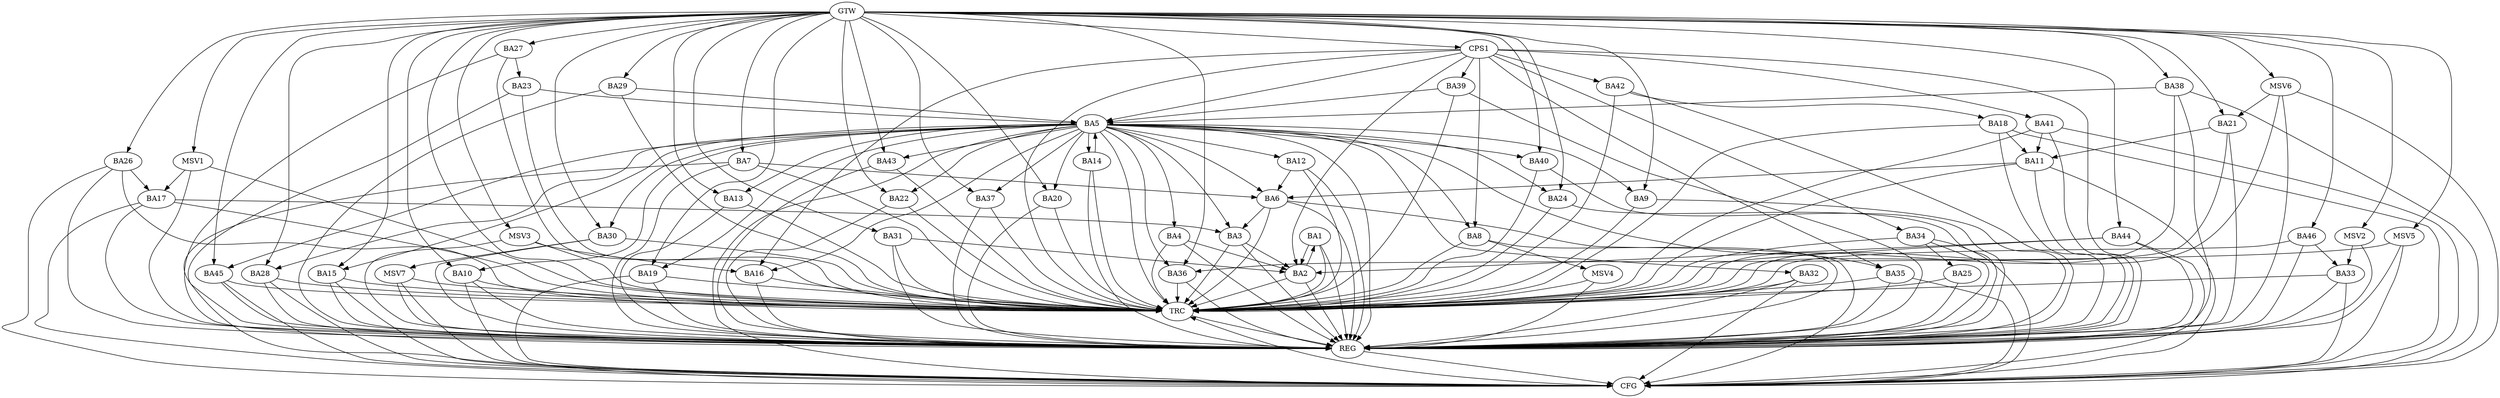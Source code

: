 strict digraph G {
  BA1 [ label="BA1" ];
  BA2 [ label="BA2" ];
  BA3 [ label="BA3" ];
  BA4 [ label="BA4" ];
  BA5 [ label="BA5" ];
  BA6 [ label="BA6" ];
  BA7 [ label="BA7" ];
  BA8 [ label="BA8" ];
  BA9 [ label="BA9" ];
  BA10 [ label="BA10" ];
  BA11 [ label="BA11" ];
  BA12 [ label="BA12" ];
  BA13 [ label="BA13" ];
  BA14 [ label="BA14" ];
  BA15 [ label="BA15" ];
  BA16 [ label="BA16" ];
  BA17 [ label="BA17" ];
  BA18 [ label="BA18" ];
  BA19 [ label="BA19" ];
  BA20 [ label="BA20" ];
  BA21 [ label="BA21" ];
  BA22 [ label="BA22" ];
  BA23 [ label="BA23" ];
  BA24 [ label="BA24" ];
  BA25 [ label="BA25" ];
  BA26 [ label="BA26" ];
  BA27 [ label="BA27" ];
  BA28 [ label="BA28" ];
  BA29 [ label="BA29" ];
  BA30 [ label="BA30" ];
  BA31 [ label="BA31" ];
  BA32 [ label="BA32" ];
  BA33 [ label="BA33" ];
  BA34 [ label="BA34" ];
  BA35 [ label="BA35" ];
  BA36 [ label="BA36" ];
  BA37 [ label="BA37" ];
  BA38 [ label="BA38" ];
  BA39 [ label="BA39" ];
  BA40 [ label="BA40" ];
  BA41 [ label="BA41" ];
  BA42 [ label="BA42" ];
  BA43 [ label="BA43" ];
  BA44 [ label="BA44" ];
  BA45 [ label="BA45" ];
  BA46 [ label="BA46" ];
  CPS1 [ label="CPS1" ];
  GTW [ label="GTW" ];
  REG [ label="REG" ];
  CFG [ label="CFG" ];
  TRC [ label="TRC" ];
  MSV1 [ label="MSV1" ];
  MSV2 [ label="MSV2" ];
  MSV3 [ label="MSV3" ];
  MSV4 [ label="MSV4" ];
  MSV5 [ label="MSV5" ];
  MSV6 [ label="MSV6" ];
  MSV7 [ label="MSV7" ];
  BA1 -> BA2;
  BA2 -> BA1;
  BA3 -> BA2;
  BA4 -> BA2;
  BA5 -> BA3;
  BA6 -> BA3;
  BA7 -> BA6;
  BA11 -> BA6;
  BA12 -> BA6;
  BA14 -> BA5;
  BA17 -> BA3;
  BA18 -> BA11;
  BA21 -> BA11;
  BA23 -> BA5;
  BA26 -> BA17;
  BA27 -> BA23;
  BA29 -> BA5;
  BA31 -> BA2;
  BA34 -> BA25;
  BA38 -> BA5;
  BA39 -> BA5;
  BA41 -> BA11;
  BA42 -> BA18;
  BA44 -> BA2;
  BA46 -> BA33;
  CPS1 -> BA41;
  CPS1 -> BA35;
  CPS1 -> BA39;
  CPS1 -> BA42;
  CPS1 -> BA5;
  CPS1 -> BA34;
  CPS1 -> BA8;
  CPS1 -> BA2;
  CPS1 -> BA16;
  GTW -> BA7;
  GTW -> BA9;
  GTW -> BA10;
  GTW -> BA13;
  GTW -> BA15;
  GTW -> BA19;
  GTW -> BA20;
  GTW -> BA21;
  GTW -> BA22;
  GTW -> BA24;
  GTW -> BA26;
  GTW -> BA27;
  GTW -> BA28;
  GTW -> BA29;
  GTW -> BA30;
  GTW -> BA31;
  GTW -> BA36;
  GTW -> BA37;
  GTW -> BA38;
  GTW -> BA40;
  GTW -> BA43;
  GTW -> BA44;
  GTW -> BA45;
  GTW -> BA46;
  GTW -> CPS1;
  BA1 -> REG;
  BA2 -> REG;
  BA3 -> REG;
  BA4 -> REG;
  BA5 -> REG;
  BA6 -> REG;
  BA7 -> REG;
  BA8 -> REG;
  BA9 -> REG;
  BA10 -> REG;
  BA11 -> REG;
  BA12 -> REG;
  BA13 -> REG;
  BA14 -> REG;
  BA15 -> REG;
  BA16 -> REG;
  BA17 -> REG;
  BA18 -> REG;
  BA19 -> REG;
  BA20 -> REG;
  BA21 -> REG;
  BA22 -> REG;
  BA23 -> REG;
  BA24 -> REG;
  BA25 -> REG;
  BA26 -> REG;
  BA27 -> REG;
  BA28 -> REG;
  BA29 -> REG;
  BA30 -> REG;
  BA31 -> REG;
  BA32 -> REG;
  BA33 -> REG;
  BA34 -> REG;
  BA35 -> REG;
  BA36 -> REG;
  BA37 -> REG;
  BA38 -> REG;
  BA39 -> REG;
  BA40 -> REG;
  BA41 -> REG;
  BA42 -> REG;
  BA43 -> REG;
  BA44 -> REG;
  BA45 -> REG;
  BA46 -> REG;
  CPS1 -> REG;
  BA32 -> CFG;
  BA44 -> CFG;
  BA19 -> CFG;
  BA10 -> CFG;
  BA11 -> CFG;
  BA38 -> CFG;
  BA45 -> CFG;
  BA28 -> CFG;
  BA17 -> CFG;
  BA26 -> CFG;
  BA5 -> CFG;
  BA41 -> CFG;
  BA6 -> CFG;
  BA34 -> CFG;
  BA15 -> CFG;
  BA33 -> CFG;
  BA7 -> CFG;
  BA35 -> CFG;
  BA18 -> CFG;
  REG -> CFG;
  BA1 -> TRC;
  BA2 -> TRC;
  BA3 -> TRC;
  BA4 -> TRC;
  BA5 -> TRC;
  BA6 -> TRC;
  BA7 -> TRC;
  BA8 -> TRC;
  BA9 -> TRC;
  BA10 -> TRC;
  BA11 -> TRC;
  BA12 -> TRC;
  BA13 -> TRC;
  BA14 -> TRC;
  BA15 -> TRC;
  BA16 -> TRC;
  BA17 -> TRC;
  BA18 -> TRC;
  BA19 -> TRC;
  BA20 -> TRC;
  BA21 -> TRC;
  BA22 -> TRC;
  BA23 -> TRC;
  BA24 -> TRC;
  BA25 -> TRC;
  BA26 -> TRC;
  BA27 -> TRC;
  BA28 -> TRC;
  BA29 -> TRC;
  BA30 -> TRC;
  BA31 -> TRC;
  BA32 -> TRC;
  BA33 -> TRC;
  BA34 -> TRC;
  BA35 -> TRC;
  BA36 -> TRC;
  BA37 -> TRC;
  BA38 -> TRC;
  BA39 -> TRC;
  BA40 -> TRC;
  BA41 -> TRC;
  BA42 -> TRC;
  BA43 -> TRC;
  BA44 -> TRC;
  BA45 -> TRC;
  BA46 -> TRC;
  CPS1 -> TRC;
  GTW -> TRC;
  CFG -> TRC;
  TRC -> REG;
  BA5 -> BA45;
  BA5 -> BA12;
  BA5 -> BA13;
  BA5 -> BA30;
  BA5 -> BA4;
  BA5 -> BA43;
  BA5 -> BA8;
  BA5 -> BA37;
  BA5 -> BA20;
  BA5 -> BA15;
  BA5 -> BA19;
  BA5 -> BA16;
  BA5 -> BA36;
  BA5 -> BA9;
  BA5 -> BA6;
  BA5 -> BA22;
  BA5 -> BA10;
  BA5 -> BA32;
  BA5 -> BA24;
  BA5 -> BA40;
  BA5 -> BA14;
  BA5 -> BA28;
  BA5 -> BA35;
  MSV1 -> BA17;
  GTW -> MSV1;
  MSV1 -> REG;
  MSV1 -> TRC;
  MSV2 -> BA33;
  GTW -> MSV2;
  MSV2 -> REG;
  MSV3 -> BA16;
  GTW -> MSV3;
  MSV3 -> REG;
  MSV3 -> TRC;
  BA8 -> MSV4;
  MSV4 -> REG;
  MSV4 -> TRC;
  MSV5 -> BA36;
  GTW -> MSV5;
  MSV5 -> REG;
  MSV5 -> CFG;
  MSV6 -> BA21;
  GTW -> MSV6;
  MSV6 -> REG;
  MSV6 -> TRC;
  MSV6 -> CFG;
  BA30 -> MSV7;
  MSV7 -> REG;
  MSV7 -> TRC;
  MSV7 -> CFG;
}
